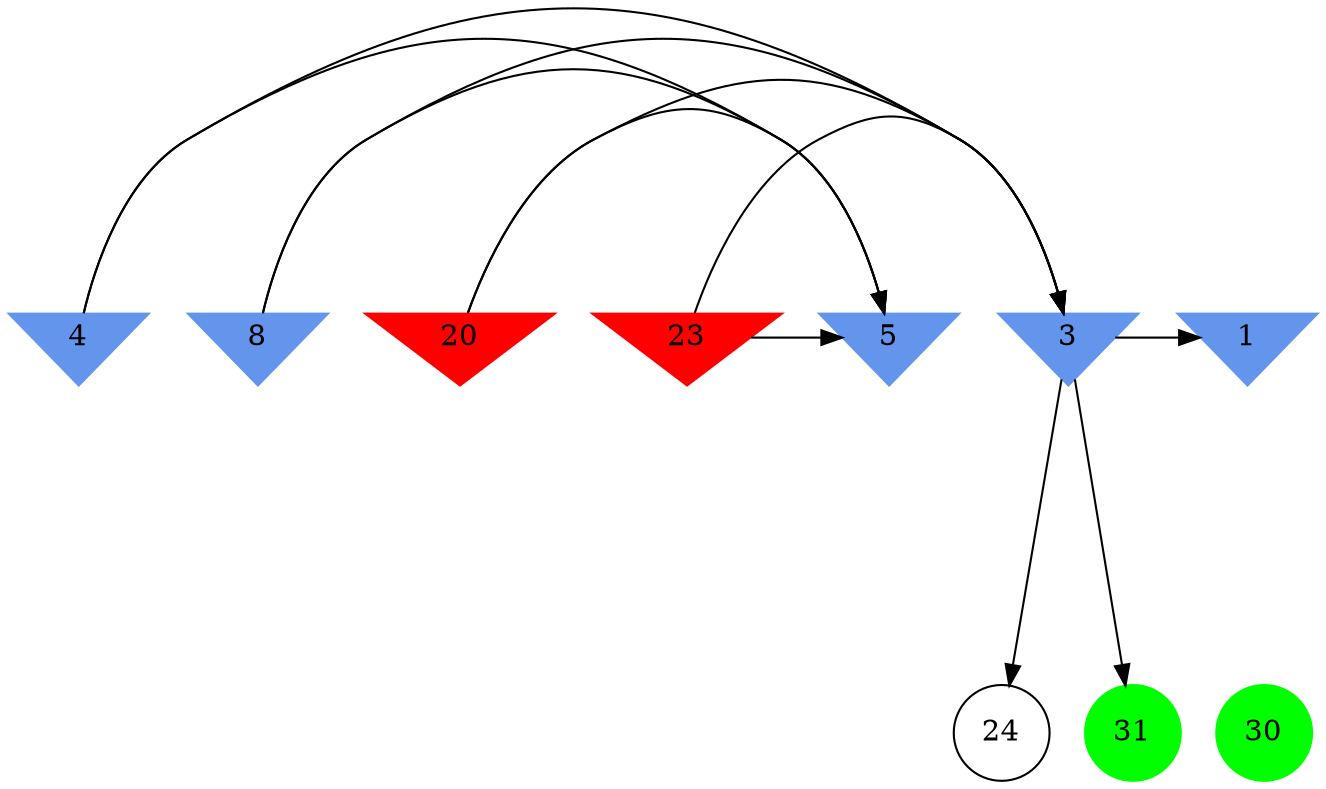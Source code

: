 digraph brain {
	ranksep=2.0;
	1 [shape=invtriangle,style=filled,color=cornflowerblue];
	3 [shape=invtriangle,style=filled,color=cornflowerblue];
	4 [shape=invtriangle,style=filled,color=cornflowerblue];
	5 [shape=invtriangle,style=filled,color=cornflowerblue];
	8 [shape=invtriangle,style=filled,color=cornflowerblue];
	20 [shape=invtriangle,style=filled,color=red];
	23 [shape=invtriangle,style=filled,color=red];
	24 [shape=circle,color=black];
	30 [shape=circle,style=filled,color=green];
	31 [shape=circle,style=filled,color=green];
	23	->	5;
	23	->	3;
	20	->	5;
	20	->	3;
	4	->	5;
	4	->	3;
	8	->	5;
	8	->	3;
	3	->	24;
	3	->	31;
	3	->	1;
	{ rank=same; 1; 3; 4; 5; 8; 20; 23; }
	{ rank=same; 24; }
	{ rank=same; 30; 31; }
}
